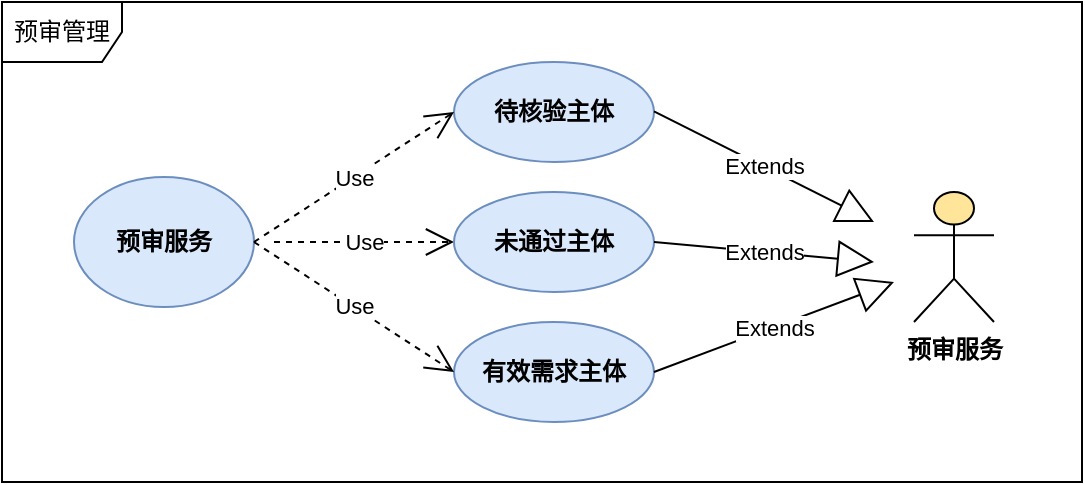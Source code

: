 <mxfile version="20.0.4" type="github">
  <diagram id="0bPlzSmWDDUH7Vepd_Dk" name="第 1 页">
    <mxGraphModel dx="981" dy="526" grid="1" gridSize="10" guides="1" tooltips="1" connect="1" arrows="1" fold="1" page="1" pageScale="1" pageWidth="827" pageHeight="1169" math="0" shadow="0">
      <root>
        <mxCell id="0" />
        <mxCell id="1" parent="0" />
        <mxCell id="o5SyvDvPzHcBgu_cNCDO-1" value="预审管理" style="shape=umlFrame;whiteSpace=wrap;html=1;gradientColor=none;" vertex="1" parent="1">
          <mxGeometry x="144" y="250" width="540" height="240" as="geometry" />
        </mxCell>
        <mxCell id="o5SyvDvPzHcBgu_cNCDO-2" value="&lt;b&gt;预审服务&lt;/b&gt;" style="ellipse;whiteSpace=wrap;html=1;fillColor=#dae8fc;strokeColor=#6c8ebf;" vertex="1" parent="1">
          <mxGeometry x="180" y="337.5" width="90" height="65" as="geometry" />
        </mxCell>
        <mxCell id="o5SyvDvPzHcBgu_cNCDO-3" value="Use" style="endArrow=open;endSize=12;dashed=1;html=1;rounded=0;" edge="1" parent="1">
          <mxGeometry width="160" relative="1" as="geometry">
            <mxPoint x="280" y="370" as="sourcePoint" />
            <mxPoint x="370" y="370" as="targetPoint" />
          </mxGeometry>
        </mxCell>
        <mxCell id="o5SyvDvPzHcBgu_cNCDO-4" value="&lt;b&gt;待核验主体&lt;/b&gt;" style="ellipse;whiteSpace=wrap;html=1;fillColor=#dae8fc;strokeColor=#6c8ebf;" vertex="1" parent="1">
          <mxGeometry x="370" y="280" width="100" height="50" as="geometry" />
        </mxCell>
        <mxCell id="o5SyvDvPzHcBgu_cNCDO-5" value="Use" style="endArrow=open;endSize=12;dashed=1;html=1;rounded=0;entryX=0;entryY=0.5;entryDx=0;entryDy=0;exitX=1;exitY=0.5;exitDx=0;exitDy=0;" edge="1" parent="1" source="o5SyvDvPzHcBgu_cNCDO-2" target="o5SyvDvPzHcBgu_cNCDO-4">
          <mxGeometry width="160" relative="1" as="geometry">
            <mxPoint x="260" y="350" as="sourcePoint" />
            <mxPoint x="420" y="350" as="targetPoint" />
          </mxGeometry>
        </mxCell>
        <mxCell id="o5SyvDvPzHcBgu_cNCDO-6" value="&lt;b&gt;未通过主体&lt;/b&gt;" style="ellipse;whiteSpace=wrap;html=1;fillColor=#dae8fc;strokeColor=#6c8ebf;" vertex="1" parent="1">
          <mxGeometry x="370" y="345" width="100" height="50" as="geometry" />
        </mxCell>
        <mxCell id="o5SyvDvPzHcBgu_cNCDO-7" value="&lt;b&gt;有效需求主体&lt;/b&gt;" style="ellipse;whiteSpace=wrap;html=1;fillColor=#dae8fc;strokeColor=#6c8ebf;" vertex="1" parent="1">
          <mxGeometry x="370" y="410" width="100" height="50" as="geometry" />
        </mxCell>
        <mxCell id="o5SyvDvPzHcBgu_cNCDO-8" value="Use" style="endArrow=open;endSize=12;dashed=1;html=1;rounded=0;exitX=1;exitY=0.5;exitDx=0;exitDy=0;entryX=0;entryY=0.5;entryDx=0;entryDy=0;" edge="1" parent="1" source="o5SyvDvPzHcBgu_cNCDO-2" target="o5SyvDvPzHcBgu_cNCDO-7">
          <mxGeometry width="160" relative="1" as="geometry">
            <mxPoint x="250" y="410" as="sourcePoint" />
            <mxPoint x="410" y="410" as="targetPoint" />
          </mxGeometry>
        </mxCell>
        <mxCell id="o5SyvDvPzHcBgu_cNCDO-9" value="&lt;b&gt;预审服务&lt;br&gt;&lt;/b&gt;" style="shape=umlActor;verticalLabelPosition=bottom;verticalAlign=top;html=1;strokeColor=#000000;fillColor=#FFE599;gradientColor=none;gradientDirection=east;" vertex="1" parent="1">
          <mxGeometry x="600" y="345" width="40" height="65" as="geometry" />
        </mxCell>
        <mxCell id="o5SyvDvPzHcBgu_cNCDO-14" value="Extends" style="endArrow=block;endSize=16;endFill=0;html=1;rounded=0;" edge="1" parent="1">
          <mxGeometry width="160" relative="1" as="geometry">
            <mxPoint x="470" y="304.66" as="sourcePoint" />
            <mxPoint x="580" y="360" as="targetPoint" />
          </mxGeometry>
        </mxCell>
        <mxCell id="o5SyvDvPzHcBgu_cNCDO-15" value="Extends" style="endArrow=block;endSize=16;endFill=0;html=1;rounded=0;exitX=1;exitY=0.5;exitDx=0;exitDy=0;" edge="1" parent="1" source="o5SyvDvPzHcBgu_cNCDO-6">
          <mxGeometry width="160" relative="1" as="geometry">
            <mxPoint x="480" y="314.66" as="sourcePoint" />
            <mxPoint x="580" y="380" as="targetPoint" />
          </mxGeometry>
        </mxCell>
        <mxCell id="o5SyvDvPzHcBgu_cNCDO-16" value="Extends" style="endArrow=block;endSize=16;endFill=0;html=1;rounded=0;exitX=1;exitY=0.5;exitDx=0;exitDy=0;" edge="1" parent="1" source="o5SyvDvPzHcBgu_cNCDO-7">
          <mxGeometry width="160" relative="1" as="geometry">
            <mxPoint x="480" y="380.0" as="sourcePoint" />
            <mxPoint x="590" y="390.0" as="targetPoint" />
          </mxGeometry>
        </mxCell>
      </root>
    </mxGraphModel>
  </diagram>
</mxfile>
